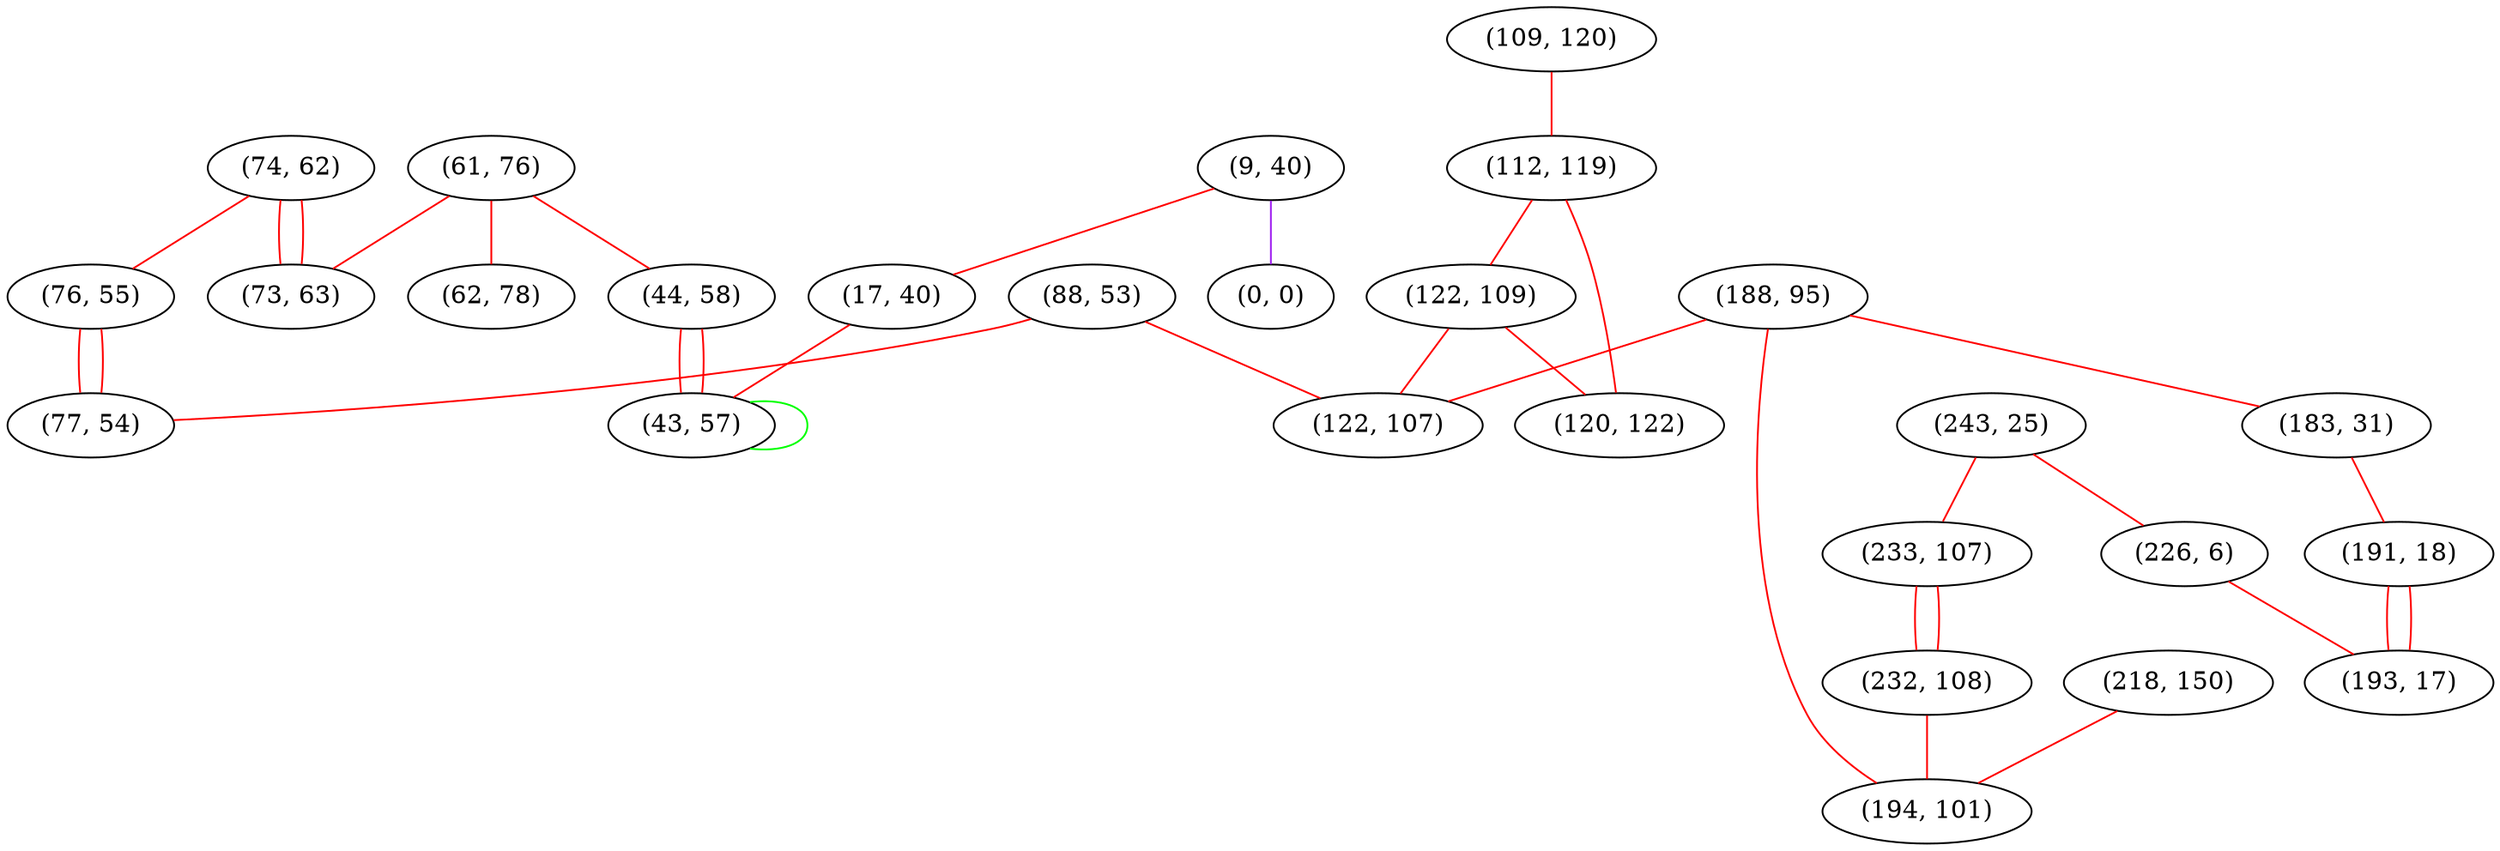 graph "" {
"(74, 62)";
"(109, 120)";
"(112, 119)";
"(61, 76)";
"(243, 25)";
"(122, 109)";
"(88, 53)";
"(188, 95)";
"(226, 6)";
"(183, 31)";
"(62, 78)";
"(9, 40)";
"(218, 150)";
"(233, 107)";
"(73, 63)";
"(0, 0)";
"(191, 18)";
"(120, 122)";
"(193, 17)";
"(122, 107)";
"(76, 55)";
"(77, 54)";
"(17, 40)";
"(232, 108)";
"(44, 58)";
"(194, 101)";
"(43, 57)";
"(74, 62)" -- "(76, 55)"  [color=red, key=0, weight=1];
"(74, 62)" -- "(73, 63)"  [color=red, key=0, weight=1];
"(74, 62)" -- "(73, 63)"  [color=red, key=1, weight=1];
"(109, 120)" -- "(112, 119)"  [color=red, key=0, weight=1];
"(112, 119)" -- "(122, 109)"  [color=red, key=0, weight=1];
"(112, 119)" -- "(120, 122)"  [color=red, key=0, weight=1];
"(61, 76)" -- "(44, 58)"  [color=red, key=0, weight=1];
"(61, 76)" -- "(73, 63)"  [color=red, key=0, weight=1];
"(61, 76)" -- "(62, 78)"  [color=red, key=0, weight=1];
"(243, 25)" -- "(233, 107)"  [color=red, key=0, weight=1];
"(243, 25)" -- "(226, 6)"  [color=red, key=0, weight=1];
"(122, 109)" -- "(122, 107)"  [color=red, key=0, weight=1];
"(122, 109)" -- "(120, 122)"  [color=red, key=0, weight=1];
"(88, 53)" -- "(77, 54)"  [color=red, key=0, weight=1];
"(88, 53)" -- "(122, 107)"  [color=red, key=0, weight=1];
"(188, 95)" -- "(194, 101)"  [color=red, key=0, weight=1];
"(188, 95)" -- "(122, 107)"  [color=red, key=0, weight=1];
"(188, 95)" -- "(183, 31)"  [color=red, key=0, weight=1];
"(226, 6)" -- "(193, 17)"  [color=red, key=0, weight=1];
"(183, 31)" -- "(191, 18)"  [color=red, key=0, weight=1];
"(9, 40)" -- "(17, 40)"  [color=red, key=0, weight=1];
"(9, 40)" -- "(0, 0)"  [color=purple, key=0, weight=4];
"(218, 150)" -- "(194, 101)"  [color=red, key=0, weight=1];
"(233, 107)" -- "(232, 108)"  [color=red, key=0, weight=1];
"(233, 107)" -- "(232, 108)"  [color=red, key=1, weight=1];
"(191, 18)" -- "(193, 17)"  [color=red, key=0, weight=1];
"(191, 18)" -- "(193, 17)"  [color=red, key=1, weight=1];
"(76, 55)" -- "(77, 54)"  [color=red, key=0, weight=1];
"(76, 55)" -- "(77, 54)"  [color=red, key=1, weight=1];
"(17, 40)" -- "(43, 57)"  [color=red, key=0, weight=1];
"(232, 108)" -- "(194, 101)"  [color=red, key=0, weight=1];
"(44, 58)" -- "(43, 57)"  [color=red, key=0, weight=1];
"(44, 58)" -- "(43, 57)"  [color=red, key=1, weight=1];
"(43, 57)" -- "(43, 57)"  [color=green, key=0, weight=2];
}
